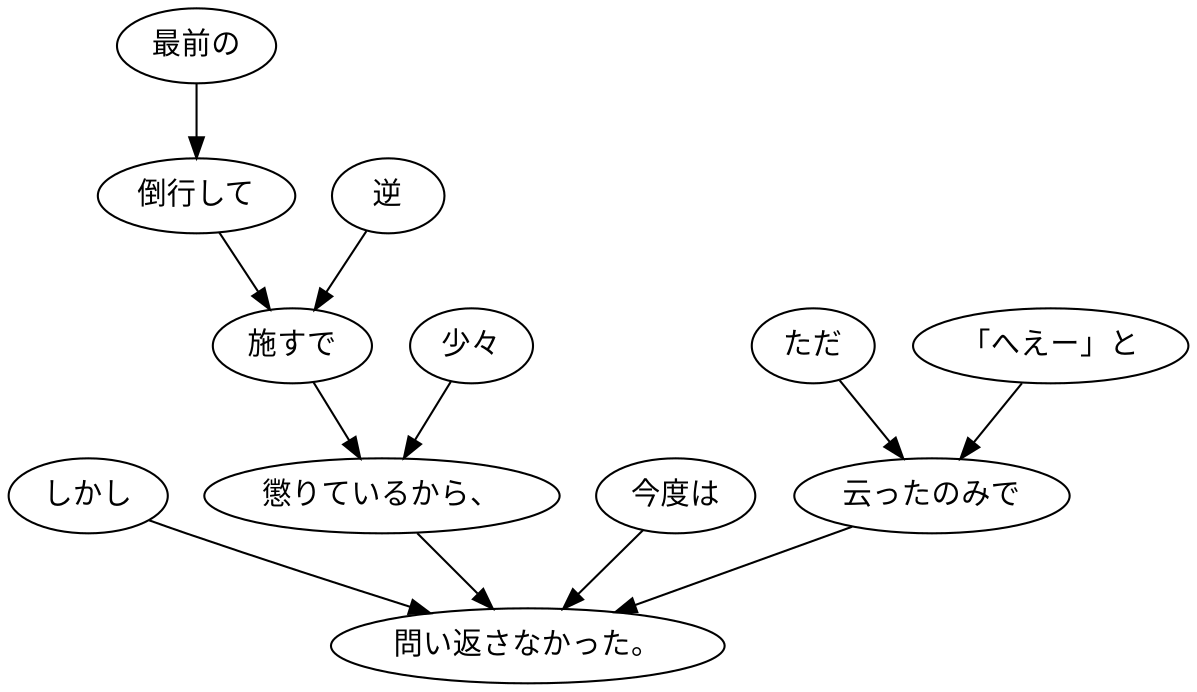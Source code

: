 digraph graph3429 {
	node0 [label="しかし"];
	node1 [label="最前の"];
	node2 [label="倒行して"];
	node3 [label="逆"];
	node4 [label="施すで"];
	node5 [label="少々"];
	node6 [label="懲りているから、"];
	node7 [label="今度は"];
	node8 [label="ただ"];
	node9 [label="「へえー」と"];
	node10 [label="云ったのみで"];
	node11 [label="問い返さなかった。"];
	node0 -> node11;
	node1 -> node2;
	node2 -> node4;
	node3 -> node4;
	node4 -> node6;
	node5 -> node6;
	node6 -> node11;
	node7 -> node11;
	node8 -> node10;
	node9 -> node10;
	node10 -> node11;
}
